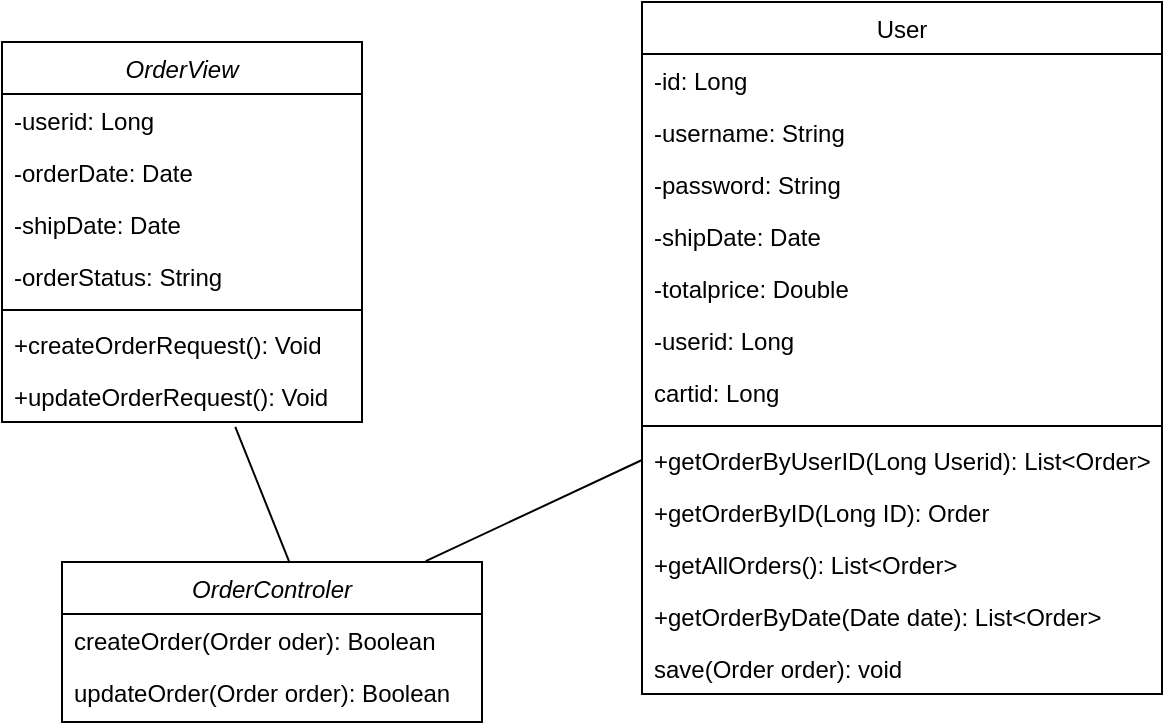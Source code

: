 <mxfile version="27.1.6">
  <diagram name="Trang-1" id="75rS5YSi7_y6VD_WO9Rj">
    <mxGraphModel dx="1281" dy="527" grid="1" gridSize="10" guides="1" tooltips="1" connect="1" arrows="1" fold="1" page="1" pageScale="1" pageWidth="1169" pageHeight="827" math="0" shadow="0">
      <root>
        <mxCell id="0" />
        <mxCell id="1" parent="0" />
        <mxCell id="VioeCOr8AfcE8u8li1c--1" value="OrderView" style="swimlane;fontStyle=2;align=center;verticalAlign=top;childLayout=stackLayout;horizontal=1;startSize=26;horizontalStack=0;resizeParent=1;resizeLast=0;collapsible=1;marginBottom=0;rounded=0;shadow=0;strokeWidth=1;" vertex="1" parent="1">
          <mxGeometry x="510" y="270" width="180" height="190" as="geometry">
            <mxRectangle x="230" y="140" width="160" height="26" as="alternateBounds" />
          </mxGeometry>
        </mxCell>
        <mxCell id="VioeCOr8AfcE8u8li1c--2" value="-userid: Long" style="text;align=left;verticalAlign=top;spacingLeft=4;spacingRight=4;overflow=hidden;rotatable=0;points=[[0,0.5],[1,0.5]];portConstraint=eastwest;" vertex="1" parent="VioeCOr8AfcE8u8li1c--1">
          <mxGeometry y="26" width="180" height="26" as="geometry" />
        </mxCell>
        <mxCell id="VioeCOr8AfcE8u8li1c--3" value="-orderDate: Date" style="text;align=left;verticalAlign=top;spacingLeft=4;spacingRight=4;overflow=hidden;rotatable=0;points=[[0,0.5],[1,0.5]];portConstraint=eastwest;rounded=0;shadow=0;html=0;" vertex="1" parent="VioeCOr8AfcE8u8li1c--1">
          <mxGeometry y="52" width="180" height="26" as="geometry" />
        </mxCell>
        <mxCell id="VioeCOr8AfcE8u8li1c--4" value="-shipDate: Date" style="text;align=left;verticalAlign=top;spacingLeft=4;spacingRight=4;overflow=hidden;rotatable=0;points=[[0,0.5],[1,0.5]];portConstraint=eastwest;rounded=0;shadow=0;html=0;" vertex="1" parent="VioeCOr8AfcE8u8li1c--1">
          <mxGeometry y="78" width="180" height="26" as="geometry" />
        </mxCell>
        <mxCell id="VioeCOr8AfcE8u8li1c--5" value="-orderStatus: String" style="text;align=left;verticalAlign=top;spacingLeft=4;spacingRight=4;overflow=hidden;rotatable=0;points=[[0,0.5],[1,0.5]];portConstraint=eastwest;rounded=0;shadow=0;html=0;" vertex="1" parent="VioeCOr8AfcE8u8li1c--1">
          <mxGeometry y="104" width="180" height="26" as="geometry" />
        </mxCell>
        <mxCell id="VioeCOr8AfcE8u8li1c--6" value="" style="line;html=1;strokeWidth=1;align=left;verticalAlign=middle;spacingTop=-1;spacingLeft=3;spacingRight=3;rotatable=0;labelPosition=right;points=[];portConstraint=eastwest;" vertex="1" parent="VioeCOr8AfcE8u8li1c--1">
          <mxGeometry y="130" width="180" height="8" as="geometry" />
        </mxCell>
        <mxCell id="VioeCOr8AfcE8u8li1c--7" value="+createOrderRequest(): Void" style="text;align=left;verticalAlign=top;spacingLeft=4;spacingRight=4;overflow=hidden;rotatable=0;points=[[0,0.5],[1,0.5]];portConstraint=eastwest;rounded=0;shadow=0;html=0;" vertex="1" parent="VioeCOr8AfcE8u8li1c--1">
          <mxGeometry y="138" width="180" height="26" as="geometry" />
        </mxCell>
        <mxCell id="VioeCOr8AfcE8u8li1c--8" value="+updateOrderRequest(): Void" style="text;align=left;verticalAlign=top;spacingLeft=4;spacingRight=4;overflow=hidden;rotatable=0;points=[[0,0.5],[1,0.5]];portConstraint=eastwest;rounded=0;shadow=0;html=0;" vertex="1" parent="VioeCOr8AfcE8u8li1c--1">
          <mxGeometry y="164" width="180" height="26" as="geometry" />
        </mxCell>
        <mxCell id="VioeCOr8AfcE8u8li1c--9" value="User" style="swimlane;fontStyle=0;align=center;verticalAlign=top;childLayout=stackLayout;horizontal=1;startSize=26;horizontalStack=0;resizeParent=1;resizeLast=0;collapsible=1;marginBottom=0;rounded=0;shadow=0;strokeWidth=1;" vertex="1" parent="1">
          <mxGeometry x="830" y="250" width="260" height="346" as="geometry">
            <mxRectangle x="550" y="140" width="160" height="26" as="alternateBounds" />
          </mxGeometry>
        </mxCell>
        <mxCell id="VioeCOr8AfcE8u8li1c--10" value="-id: Long" style="text;align=left;verticalAlign=top;spacingLeft=4;spacingRight=4;overflow=hidden;rotatable=0;points=[[0,0.5],[1,0.5]];portConstraint=eastwest;" vertex="1" parent="VioeCOr8AfcE8u8li1c--9">
          <mxGeometry y="26" width="260" height="26" as="geometry" />
        </mxCell>
        <mxCell id="VioeCOr8AfcE8u8li1c--11" value="-username: String&#xa;" style="text;align=left;verticalAlign=top;spacingLeft=4;spacingRight=4;overflow=hidden;rotatable=0;points=[[0,0.5],[1,0.5]];portConstraint=eastwest;rounded=0;shadow=0;html=0;" vertex="1" parent="VioeCOr8AfcE8u8li1c--9">
          <mxGeometry y="52" width="260" height="26" as="geometry" />
        </mxCell>
        <mxCell id="VioeCOr8AfcE8u8li1c--12" value="-password: String" style="text;align=left;verticalAlign=top;spacingLeft=4;spacingRight=4;overflow=hidden;rotatable=0;points=[[0,0.5],[1,0.5]];portConstraint=eastwest;rounded=0;shadow=0;html=0;" vertex="1" parent="VioeCOr8AfcE8u8li1c--9">
          <mxGeometry y="78" width="260" height="26" as="geometry" />
        </mxCell>
        <mxCell id="VioeCOr8AfcE8u8li1c--13" value="-shipDate: Date" style="text;align=left;verticalAlign=top;spacingLeft=4;spacingRight=4;overflow=hidden;rotatable=0;points=[[0,0.5],[1,0.5]];portConstraint=eastwest;rounded=0;shadow=0;html=0;" vertex="1" parent="VioeCOr8AfcE8u8li1c--9">
          <mxGeometry y="104" width="260" height="26" as="geometry" />
        </mxCell>
        <mxCell id="VioeCOr8AfcE8u8li1c--14" value="-totalprice: Double" style="text;align=left;verticalAlign=top;spacingLeft=4;spacingRight=4;overflow=hidden;rotatable=0;points=[[0,0.5],[1,0.5]];portConstraint=eastwest;rounded=0;shadow=0;html=0;" vertex="1" parent="VioeCOr8AfcE8u8li1c--9">
          <mxGeometry y="130" width="260" height="26" as="geometry" />
        </mxCell>
        <mxCell id="VioeCOr8AfcE8u8li1c--15" value="-userid: Long" style="text;align=left;verticalAlign=top;spacingLeft=4;spacingRight=4;overflow=hidden;rotatable=0;points=[[0,0.5],[1,0.5]];portConstraint=eastwest;rounded=0;shadow=0;html=0;" vertex="1" parent="VioeCOr8AfcE8u8li1c--9">
          <mxGeometry y="156" width="260" height="26" as="geometry" />
        </mxCell>
        <mxCell id="VioeCOr8AfcE8u8li1c--16" value="cartid: Long" style="text;align=left;verticalAlign=top;spacingLeft=4;spacingRight=4;overflow=hidden;rotatable=0;points=[[0,0.5],[1,0.5]];portConstraint=eastwest;rounded=0;shadow=0;html=0;" vertex="1" parent="VioeCOr8AfcE8u8li1c--9">
          <mxGeometry y="182" width="260" height="26" as="geometry" />
        </mxCell>
        <mxCell id="VioeCOr8AfcE8u8li1c--17" value="" style="line;html=1;strokeWidth=1;align=left;verticalAlign=middle;spacingTop=-1;spacingLeft=3;spacingRight=3;rotatable=0;labelPosition=right;points=[];portConstraint=eastwest;" vertex="1" parent="VioeCOr8AfcE8u8li1c--9">
          <mxGeometry y="208" width="260" height="8" as="geometry" />
        </mxCell>
        <mxCell id="VioeCOr8AfcE8u8li1c--18" value="+getOrderByUserID(Long Userid): List&lt;Order&gt;" style="text;align=left;verticalAlign=top;spacingLeft=4;spacingRight=4;overflow=hidden;rotatable=0;points=[[0,0.5],[1,0.5]];portConstraint=eastwest;" vertex="1" parent="VioeCOr8AfcE8u8li1c--9">
          <mxGeometry y="216" width="260" height="26" as="geometry" />
        </mxCell>
        <mxCell id="VioeCOr8AfcE8u8li1c--19" value="+getOrderByID(Long ID): Order" style="text;align=left;verticalAlign=top;spacingLeft=4;spacingRight=4;overflow=hidden;rotatable=0;points=[[0,0.5],[1,0.5]];portConstraint=eastwest;" vertex="1" parent="VioeCOr8AfcE8u8li1c--9">
          <mxGeometry y="242" width="260" height="26" as="geometry" />
        </mxCell>
        <mxCell id="VioeCOr8AfcE8u8li1c--20" value="+getAllOrders(): List&lt;Order&gt;" style="text;align=left;verticalAlign=top;spacingLeft=4;spacingRight=4;overflow=hidden;rotatable=0;points=[[0,0.5],[1,0.5]];portConstraint=eastwest;" vertex="1" parent="VioeCOr8AfcE8u8li1c--9">
          <mxGeometry y="268" width="260" height="26" as="geometry" />
        </mxCell>
        <mxCell id="VioeCOr8AfcE8u8li1c--21" value="+getOrderByDate(Date date): List&lt;Order&gt;" style="text;align=left;verticalAlign=top;spacingLeft=4;spacingRight=4;overflow=hidden;rotatable=0;points=[[0,0.5],[1,0.5]];portConstraint=eastwest;" vertex="1" parent="VioeCOr8AfcE8u8li1c--9">
          <mxGeometry y="294" width="260" height="26" as="geometry" />
        </mxCell>
        <mxCell id="VioeCOr8AfcE8u8li1c--22" value="save(Order order): void" style="text;align=left;verticalAlign=top;spacingLeft=4;spacingRight=4;overflow=hidden;rotatable=0;points=[[0,0.5],[1,0.5]];portConstraint=eastwest;" vertex="1" parent="VioeCOr8AfcE8u8li1c--9">
          <mxGeometry y="320" width="260" height="26" as="geometry" />
        </mxCell>
        <mxCell id="VioeCOr8AfcE8u8li1c--23" value="OrderControler" style="swimlane;fontStyle=2;align=center;verticalAlign=top;childLayout=stackLayout;horizontal=1;startSize=26;horizontalStack=0;resizeParent=1;resizeLast=0;collapsible=1;marginBottom=0;rounded=0;shadow=0;strokeWidth=1;" vertex="1" parent="1">
          <mxGeometry x="540" y="530" width="210" height="80" as="geometry">
            <mxRectangle x="230" y="140" width="160" height="26" as="alternateBounds" />
          </mxGeometry>
        </mxCell>
        <mxCell id="VioeCOr8AfcE8u8li1c--24" value="createOrder(Order oder): Boolean&#xa;" style="text;align=left;verticalAlign=top;spacingLeft=4;spacingRight=4;overflow=hidden;rotatable=0;points=[[0,0.5],[1,0.5]];portConstraint=eastwest;" vertex="1" parent="VioeCOr8AfcE8u8li1c--23">
          <mxGeometry y="26" width="210" height="26" as="geometry" />
        </mxCell>
        <mxCell id="VioeCOr8AfcE8u8li1c--25" value="updateOrder(Order order): Boolean" style="text;align=left;verticalAlign=top;spacingLeft=4;spacingRight=4;overflow=hidden;rotatable=0;points=[[0,0.5],[1,0.5]];portConstraint=eastwest;rounded=0;shadow=0;html=0;" vertex="1" parent="VioeCOr8AfcE8u8li1c--23">
          <mxGeometry y="52" width="210" height="26" as="geometry" />
        </mxCell>
        <mxCell id="VioeCOr8AfcE8u8li1c--26" value="" style="endArrow=none;html=1;rounded=0;entryX=0;entryY=0.5;entryDx=0;entryDy=0;exitX=0.866;exitY=-0.005;exitDx=0;exitDy=0;exitPerimeter=0;" edge="1" parent="1" source="VioeCOr8AfcE8u8li1c--23" target="VioeCOr8AfcE8u8li1c--18">
          <mxGeometry width="50" height="50" relative="1" as="geometry">
            <mxPoint x="810" y="600" as="sourcePoint" />
            <mxPoint x="820" y="490" as="targetPoint" />
          </mxGeometry>
        </mxCell>
        <mxCell id="VioeCOr8AfcE8u8li1c--27" value="" style="endArrow=none;html=1;rounded=0;entryX=0.648;entryY=1.092;entryDx=0;entryDy=0;exitX=0.542;exitY=0.005;exitDx=0;exitDy=0;exitPerimeter=0;entryPerimeter=0;" edge="1" parent="1" source="VioeCOr8AfcE8u8li1c--23" target="VioeCOr8AfcE8u8li1c--8">
          <mxGeometry width="50" height="50" relative="1" as="geometry">
            <mxPoint x="760" y="502" as="sourcePoint" />
            <mxPoint x="839" y="400" as="targetPoint" />
          </mxGeometry>
        </mxCell>
      </root>
    </mxGraphModel>
  </diagram>
</mxfile>
